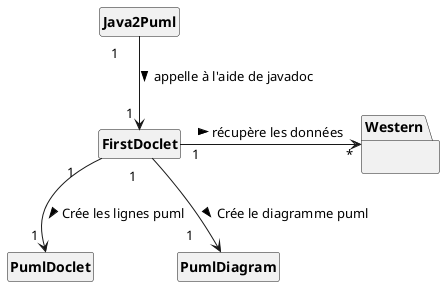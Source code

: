 @startuml
'https://plantuml.com/class-diagram
skinparam classAttributeIconSize 0
skinparam classFontStyle Bold
skinparam style strictuml
hide empty members

class FirstDoclet
package Western{}
class Java2Puml
class PumlDoclet
class PumlDiagram


FirstDoclet " 1\t" -> "\t*" Western : récupère les données >
Java2Puml " 1\t" --> "\t1" FirstDoclet : appelle à l'aide de javadoc >
FirstDoclet " 1\t" --> "\t1" PumlDoclet : Crée les lignes puml >
FirstDoclet  " 1\t" --> "1\t" PumlDiagram : Crée le diagramme puml >



@enduml